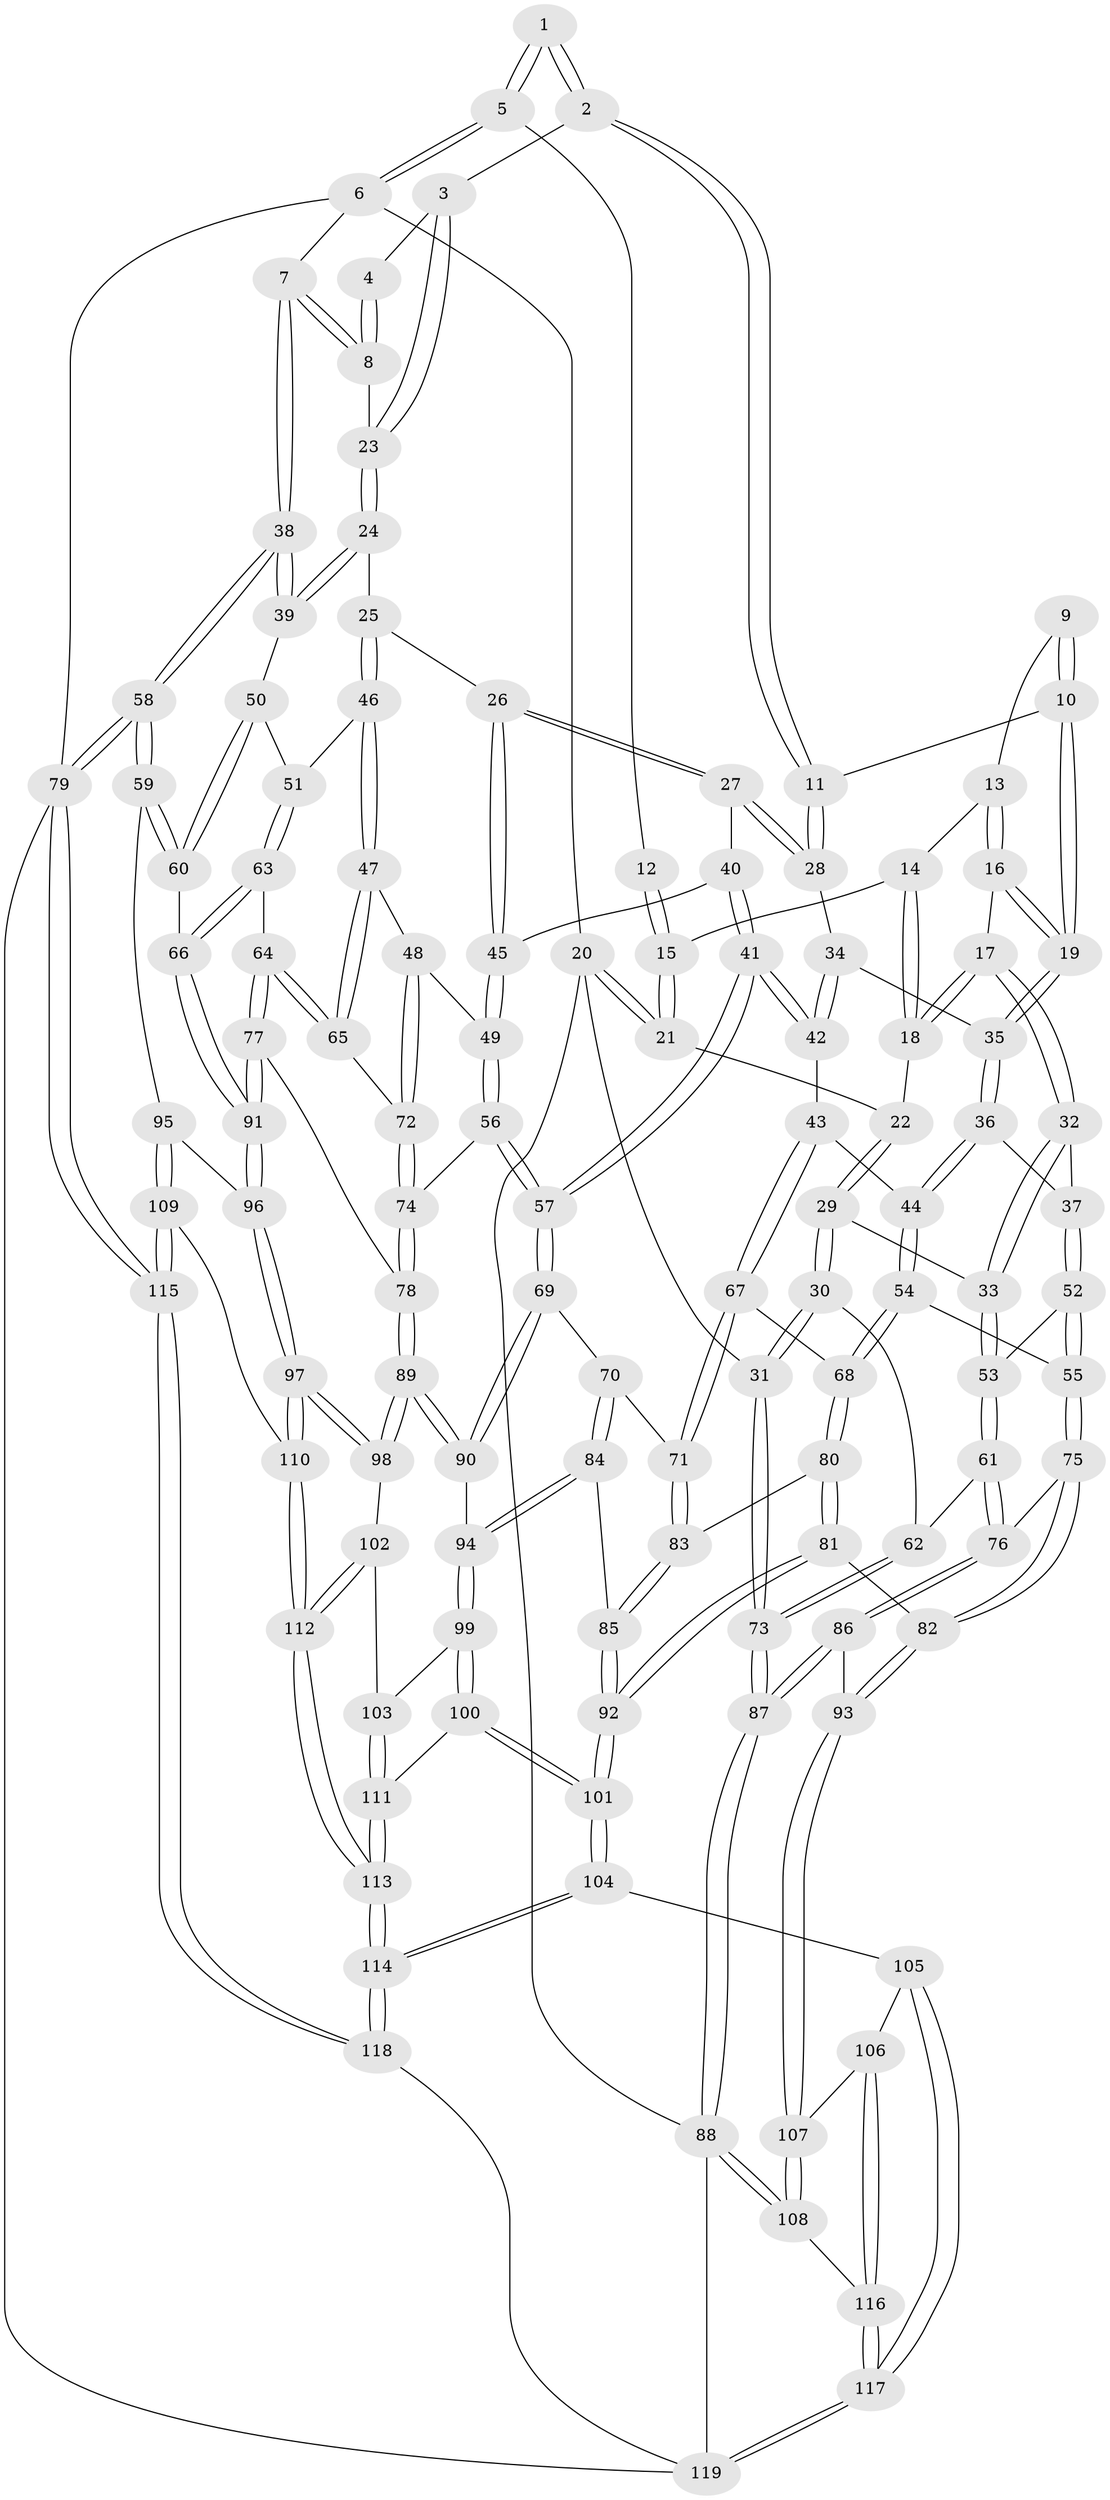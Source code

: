 // coarse degree distribution, {4: 0.47368421052631576, 5: 0.3157894736842105, 3: 0.10526315789473684, 6: 0.10526315789473684}
// Generated by graph-tools (version 1.1) at 2025/42/03/06/25 10:42:36]
// undirected, 119 vertices, 294 edges
graph export_dot {
graph [start="1"]
  node [color=gray90,style=filled];
  1 [pos="+0.9370315862196508+0"];
  2 [pos="+0.6674487424870233+0.0988409515438243"];
  3 [pos="+0.7063867710908321+0.1070729818803234"];
  4 [pos="+0.8483530017835628+0"];
  5 [pos="+1+0"];
  6 [pos="+1+0"];
  7 [pos="+1+0.02493968404834154"];
  8 [pos="+0.8092949888117333+0.14895018421178075"];
  9 [pos="+0.50621041878187+0"];
  10 [pos="+0.5408750154269377+0.004710531232221116"];
  11 [pos="+0.6101636409964902+0.10101603416034338"];
  12 [pos="+0.5046511850956569+0"];
  13 [pos="+0.33496699489717197+0.06849599345686301"];
  14 [pos="+0.27263019756674606+0.05177720352830395"];
  15 [pos="+0+0"];
  16 [pos="+0.33684898692882187+0.09014375361946675"];
  17 [pos="+0.2589653400287379+0.16581754728300357"];
  18 [pos="+0.2341108056637068+0.14738700277592318"];
  19 [pos="+0.40873705862890963+0.16641561728263224"];
  20 [pos="+0+0"];
  21 [pos="+0+0"];
  22 [pos="+0.1752277990747401+0.1332095749380181"];
  23 [pos="+0.8020879963047398+0.1578085127676944"];
  24 [pos="+0.807528230564422+0.20733616679587377"];
  25 [pos="+0.7503007798619915+0.2785919358704679"];
  26 [pos="+0.7070919716380004+0.27628680119207993"];
  27 [pos="+0.6345604652393402+0.22591246257497044"];
  28 [pos="+0.6057389017477934+0.18388282240871084"];
  29 [pos="+0.08570221484788834+0.2754807105845625"];
  30 [pos="+0+0.2520717597556241"];
  31 [pos="+0+0.1925761561516236"];
  32 [pos="+0.30517523710146766+0.25031860592659116"];
  33 [pos="+0.11931282905920618+0.30189603964507333"];
  34 [pos="+0.5254111755295027+0.23236859842035884"];
  35 [pos="+0.40030788594665795+0.21113473806104727"];
  36 [pos="+0.3470622097459287+0.26611302018798466"];
  37 [pos="+0.3373691831760981+0.2660383969052075"];
  38 [pos="+1+0.1507712089804242"];
  39 [pos="+1+0.2664866735186018"];
  40 [pos="+0.5852835344833442+0.32443610592061517"];
  41 [pos="+0.5160069264292207+0.3708757772853974"];
  42 [pos="+0.5073885777997134+0.3663672354591969"];
  43 [pos="+0.4425264593995374+0.36813368375537076"];
  44 [pos="+0.3826889800450273+0.3120138914803888"];
  45 [pos="+0.6598498407921582+0.3602919796922661"];
  46 [pos="+0.7843018321426677+0.33506201200928526"];
  47 [pos="+0.7629559205302456+0.401716026538316"];
  48 [pos="+0.6885575020160905+0.41985318859124604"];
  49 [pos="+0.6529188574421884+0.41461719353572096"];
  50 [pos="+0.9805037743042742+0.2892188677696452"];
  51 [pos="+0.908785577009955+0.3621992905224569"];
  52 [pos="+0.25215147689014356+0.41519618474584485"];
  53 [pos="+0.13859311408865785+0.3575042403637767"];
  54 [pos="+0.3139268311205267+0.4563823659224101"];
  55 [pos="+0.2624360147054785+0.4430206803951327"];
  56 [pos="+0.5978927701804304+0.45599801074612906"];
  57 [pos="+0.5844097177841351+0.4612401405359505"];
  58 [pos="+1+0.6313679090275383"];
  59 [pos="+1+0.628021956946955"];
  60 [pos="+1+0.5357352570151631"];
  61 [pos="+0.10054195321764828+0.4639902278804801"];
  62 [pos="+0.04897142732811375+0.442753018121141"];
  63 [pos="+0.8995648125134051+0.47038926432030287"];
  64 [pos="+0.8267967231562727+0.49715216173129684"];
  65 [pos="+0.7865730454260401+0.44768116365663047"];
  66 [pos="+0.9825954614006117+0.5274653414982341"];
  67 [pos="+0.4060004308995692+0.4551109619108722"];
  68 [pos="+0.33867475319895535+0.4693192807708328"];
  69 [pos="+0.561865289612138+0.5269242960976234"];
  70 [pos="+0.44064292806357175+0.48904237555953894"];
  71 [pos="+0.4213033790110283+0.4774913109099284"];
  72 [pos="+0.7172605500092369+0.47029464912584523"];
  73 [pos="+0+0.4897610614401967"];
  74 [pos="+0.715666751710352+0.5135778154956182"];
  75 [pos="+0.24029120692529624+0.47784383882312415"];
  76 [pos="+0.11124845278625049+0.5254006294249761"];
  77 [pos="+0.7811839713734194+0.5681449205550516"];
  78 [pos="+0.7563923905654603+0.5713241716613181"];
  79 [pos="+1+1"];
  80 [pos="+0.33708572195008096+0.5440496612785104"];
  81 [pos="+0.31016576105355964+0.6197714628409758"];
  82 [pos="+0.27225809985830335+0.599126238292381"];
  83 [pos="+0.4031699820237771+0.5341373524924039"];
  84 [pos="+0.4400642502242123+0.5994423965881791"];
  85 [pos="+0.4266370161777663+0.603936718984643"];
  86 [pos="+0.09695030993671974+0.5661478639949666"];
  87 [pos="+0+0.5239695903483981"];
  88 [pos="+0+0.8313308775887334"];
  89 [pos="+0.6571044760138636+0.6331264833279286"];
  90 [pos="+0.5639455015258799+0.5565092968083307"];
  91 [pos="+0.8292964064433944+0.6258184926979853"];
  92 [pos="+0.3435084284735206+0.6709882373790691"];
  93 [pos="+0.11430810915965096+0.6050196888634942"];
  94 [pos="+0.5218849013279355+0.5882127098169075"];
  95 [pos="+0.9531745768348533+0.7013157090370002"];
  96 [pos="+0.8406138445400385+0.6492481687042068"];
  97 [pos="+0.7546058608596251+0.7652573974663062"];
  98 [pos="+0.6573392887466379+0.7122201920981778"];
  99 [pos="+0.49914058174772985+0.7270308239324987"];
  100 [pos="+0.4392205405385464+0.7512229291243346"];
  101 [pos="+0.3449265481834647+0.7397470283312109"];
  102 [pos="+0.612998942402779+0.7483665834312166"];
  103 [pos="+0.610684592104379+0.7481638563591052"];
  104 [pos="+0.3006116780019249+0.7924704107777628"];
  105 [pos="+0.2587609353289138+0.8107318644986327"];
  106 [pos="+0.2388419565405653+0.7967604636528076"];
  107 [pos="+0.1068419410869129+0.6726405655090276"];
  108 [pos="+0+0.8129570261364625"];
  109 [pos="+0.850192996286318+0.8596939747320513"];
  110 [pos="+0.7671260122809994+0.7869962828171813"];
  111 [pos="+0.4930784212240954+0.8376170242225549"];
  112 [pos="+0.600463564212161+0.9364566314637406"];
  113 [pos="+0.5689431380905902+1"];
  114 [pos="+0.565026254140278+1"];
  115 [pos="+0.9502544733103301+1"];
  116 [pos="+0+0.8147799148915278"];
  117 [pos="+0.18337816742389562+0.9613074651878444"];
  118 [pos="+0.5721455374145316+1"];
  119 [pos="+0.2113499769453503+1"];
  1 -- 2;
  1 -- 2;
  1 -- 5;
  1 -- 5;
  2 -- 3;
  2 -- 11;
  2 -- 11;
  3 -- 4;
  3 -- 23;
  3 -- 23;
  4 -- 8;
  4 -- 8;
  5 -- 6;
  5 -- 6;
  5 -- 12;
  6 -- 7;
  6 -- 20;
  6 -- 79;
  7 -- 8;
  7 -- 8;
  7 -- 38;
  7 -- 38;
  8 -- 23;
  9 -- 10;
  9 -- 10;
  9 -- 13;
  10 -- 11;
  10 -- 19;
  10 -- 19;
  11 -- 28;
  11 -- 28;
  12 -- 15;
  12 -- 15;
  13 -- 14;
  13 -- 16;
  13 -- 16;
  14 -- 15;
  14 -- 18;
  14 -- 18;
  15 -- 21;
  15 -- 21;
  16 -- 17;
  16 -- 19;
  16 -- 19;
  17 -- 18;
  17 -- 18;
  17 -- 32;
  17 -- 32;
  18 -- 22;
  19 -- 35;
  19 -- 35;
  20 -- 21;
  20 -- 21;
  20 -- 31;
  20 -- 88;
  21 -- 22;
  22 -- 29;
  22 -- 29;
  23 -- 24;
  23 -- 24;
  24 -- 25;
  24 -- 39;
  24 -- 39;
  25 -- 26;
  25 -- 46;
  25 -- 46;
  26 -- 27;
  26 -- 27;
  26 -- 45;
  26 -- 45;
  27 -- 28;
  27 -- 28;
  27 -- 40;
  28 -- 34;
  29 -- 30;
  29 -- 30;
  29 -- 33;
  30 -- 31;
  30 -- 31;
  30 -- 62;
  31 -- 73;
  31 -- 73;
  32 -- 33;
  32 -- 33;
  32 -- 37;
  33 -- 53;
  33 -- 53;
  34 -- 35;
  34 -- 42;
  34 -- 42;
  35 -- 36;
  35 -- 36;
  36 -- 37;
  36 -- 44;
  36 -- 44;
  37 -- 52;
  37 -- 52;
  38 -- 39;
  38 -- 39;
  38 -- 58;
  38 -- 58;
  39 -- 50;
  40 -- 41;
  40 -- 41;
  40 -- 45;
  41 -- 42;
  41 -- 42;
  41 -- 57;
  41 -- 57;
  42 -- 43;
  43 -- 44;
  43 -- 67;
  43 -- 67;
  44 -- 54;
  44 -- 54;
  45 -- 49;
  45 -- 49;
  46 -- 47;
  46 -- 47;
  46 -- 51;
  47 -- 48;
  47 -- 65;
  47 -- 65;
  48 -- 49;
  48 -- 72;
  48 -- 72;
  49 -- 56;
  49 -- 56;
  50 -- 51;
  50 -- 60;
  50 -- 60;
  51 -- 63;
  51 -- 63;
  52 -- 53;
  52 -- 55;
  52 -- 55;
  53 -- 61;
  53 -- 61;
  54 -- 55;
  54 -- 68;
  54 -- 68;
  55 -- 75;
  55 -- 75;
  56 -- 57;
  56 -- 57;
  56 -- 74;
  57 -- 69;
  57 -- 69;
  58 -- 59;
  58 -- 59;
  58 -- 79;
  58 -- 79;
  59 -- 60;
  59 -- 60;
  59 -- 95;
  60 -- 66;
  61 -- 62;
  61 -- 76;
  61 -- 76;
  62 -- 73;
  62 -- 73;
  63 -- 64;
  63 -- 66;
  63 -- 66;
  64 -- 65;
  64 -- 65;
  64 -- 77;
  64 -- 77;
  65 -- 72;
  66 -- 91;
  66 -- 91;
  67 -- 68;
  67 -- 71;
  67 -- 71;
  68 -- 80;
  68 -- 80;
  69 -- 70;
  69 -- 90;
  69 -- 90;
  70 -- 71;
  70 -- 84;
  70 -- 84;
  71 -- 83;
  71 -- 83;
  72 -- 74;
  72 -- 74;
  73 -- 87;
  73 -- 87;
  74 -- 78;
  74 -- 78;
  75 -- 76;
  75 -- 82;
  75 -- 82;
  76 -- 86;
  76 -- 86;
  77 -- 78;
  77 -- 91;
  77 -- 91;
  78 -- 89;
  78 -- 89;
  79 -- 115;
  79 -- 115;
  79 -- 119;
  80 -- 81;
  80 -- 81;
  80 -- 83;
  81 -- 82;
  81 -- 92;
  81 -- 92;
  82 -- 93;
  82 -- 93;
  83 -- 85;
  83 -- 85;
  84 -- 85;
  84 -- 94;
  84 -- 94;
  85 -- 92;
  85 -- 92;
  86 -- 87;
  86 -- 87;
  86 -- 93;
  87 -- 88;
  87 -- 88;
  88 -- 108;
  88 -- 108;
  88 -- 119;
  89 -- 90;
  89 -- 90;
  89 -- 98;
  89 -- 98;
  90 -- 94;
  91 -- 96;
  91 -- 96;
  92 -- 101;
  92 -- 101;
  93 -- 107;
  93 -- 107;
  94 -- 99;
  94 -- 99;
  95 -- 96;
  95 -- 109;
  95 -- 109;
  96 -- 97;
  96 -- 97;
  97 -- 98;
  97 -- 98;
  97 -- 110;
  97 -- 110;
  98 -- 102;
  99 -- 100;
  99 -- 100;
  99 -- 103;
  100 -- 101;
  100 -- 101;
  100 -- 111;
  101 -- 104;
  101 -- 104;
  102 -- 103;
  102 -- 112;
  102 -- 112;
  103 -- 111;
  103 -- 111;
  104 -- 105;
  104 -- 114;
  104 -- 114;
  105 -- 106;
  105 -- 117;
  105 -- 117;
  106 -- 107;
  106 -- 116;
  106 -- 116;
  107 -- 108;
  107 -- 108;
  108 -- 116;
  109 -- 110;
  109 -- 115;
  109 -- 115;
  110 -- 112;
  110 -- 112;
  111 -- 113;
  111 -- 113;
  112 -- 113;
  112 -- 113;
  113 -- 114;
  113 -- 114;
  114 -- 118;
  114 -- 118;
  115 -- 118;
  115 -- 118;
  116 -- 117;
  116 -- 117;
  117 -- 119;
  117 -- 119;
  118 -- 119;
}

